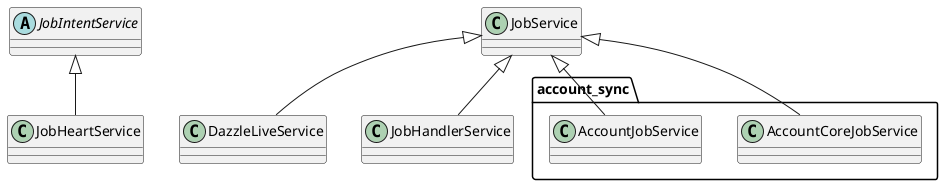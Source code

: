 @startuml
'https://plantuml.com/class-diagram


    abstract class JobIntentService

    JobIntentService <|-- JobHeartService


    JobService <|-- DazzleLiveService
    JobService <|-- JobHandlerService


    package account_sync {
        JobService <|-- AccountCoreJobService
        JobService <|-- AccountJobService
    }



@enduml